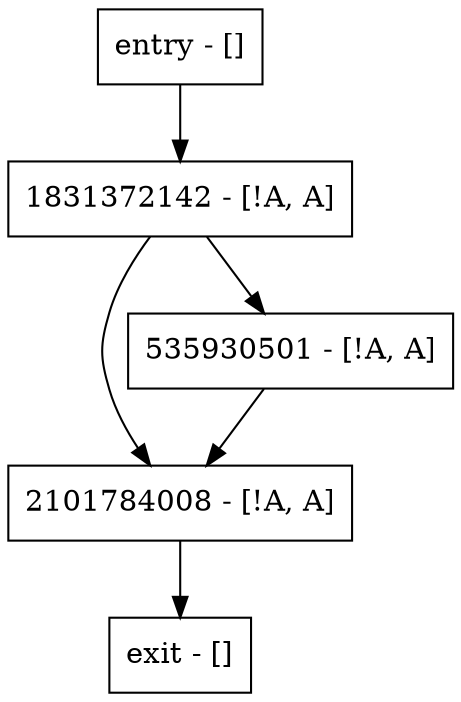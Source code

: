 digraph foo {
node [shape=record];
entry [label="entry - []"];
exit [label="exit - []"];
2101784008 [label="2101784008 - [!A, A]"];
535930501 [label="535930501 - [!A, A]"];
1831372142 [label="1831372142 - [!A, A]"];
entry;
exit;
entry -> 1831372142;
2101784008 -> exit;
535930501 -> 2101784008;
1831372142 -> 2101784008;
1831372142 -> 535930501;
}
